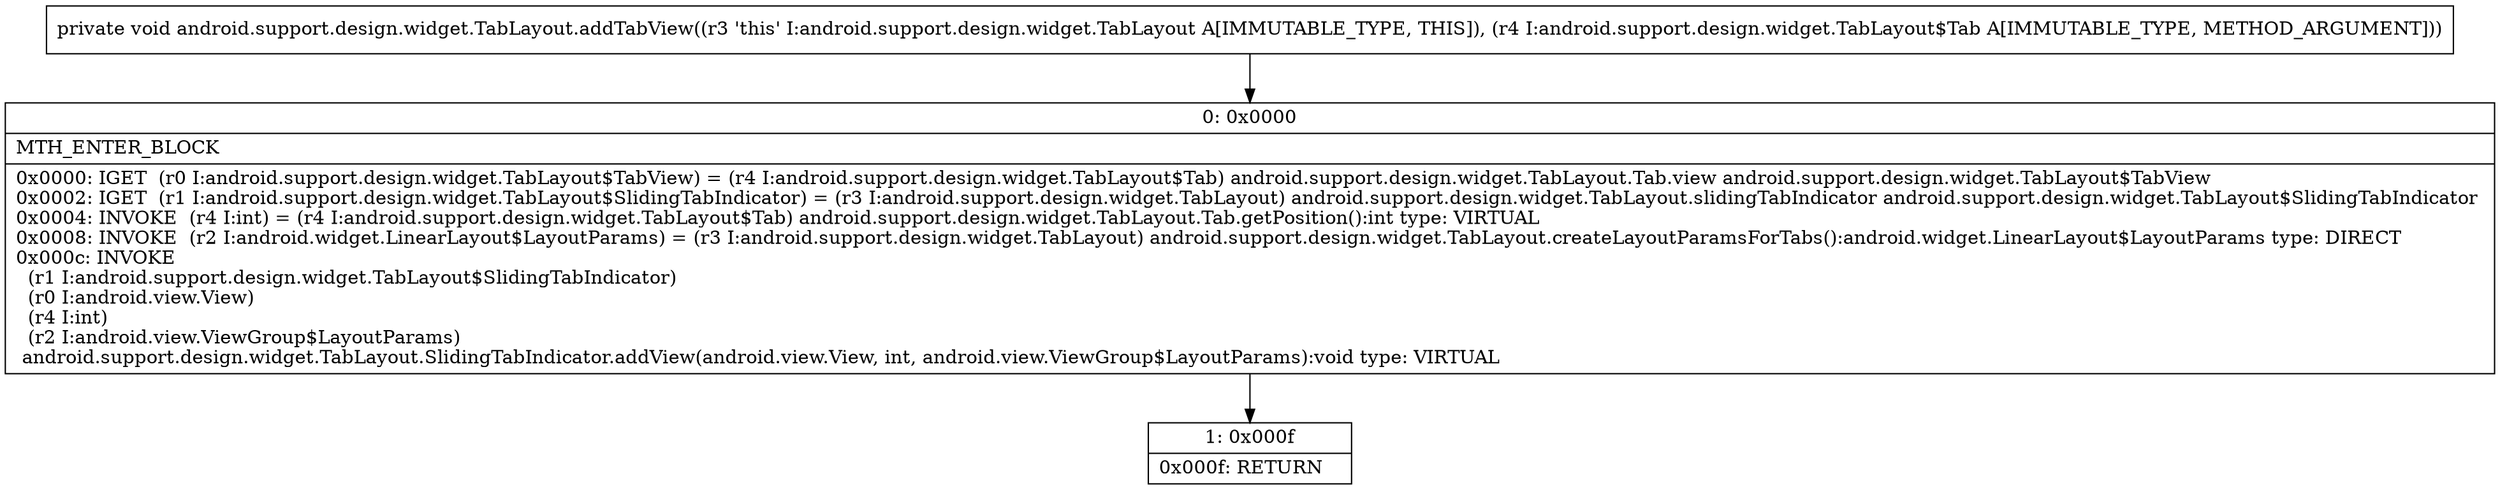 digraph "CFG forandroid.support.design.widget.TabLayout.addTabView(Landroid\/support\/design\/widget\/TabLayout$Tab;)V" {
Node_0 [shape=record,label="{0\:\ 0x0000|MTH_ENTER_BLOCK\l|0x0000: IGET  (r0 I:android.support.design.widget.TabLayout$TabView) = (r4 I:android.support.design.widget.TabLayout$Tab) android.support.design.widget.TabLayout.Tab.view android.support.design.widget.TabLayout$TabView \l0x0002: IGET  (r1 I:android.support.design.widget.TabLayout$SlidingTabIndicator) = (r3 I:android.support.design.widget.TabLayout) android.support.design.widget.TabLayout.slidingTabIndicator android.support.design.widget.TabLayout$SlidingTabIndicator \l0x0004: INVOKE  (r4 I:int) = (r4 I:android.support.design.widget.TabLayout$Tab) android.support.design.widget.TabLayout.Tab.getPosition():int type: VIRTUAL \l0x0008: INVOKE  (r2 I:android.widget.LinearLayout$LayoutParams) = (r3 I:android.support.design.widget.TabLayout) android.support.design.widget.TabLayout.createLayoutParamsForTabs():android.widget.LinearLayout$LayoutParams type: DIRECT \l0x000c: INVOKE  \l  (r1 I:android.support.design.widget.TabLayout$SlidingTabIndicator)\l  (r0 I:android.view.View)\l  (r4 I:int)\l  (r2 I:android.view.ViewGroup$LayoutParams)\l android.support.design.widget.TabLayout.SlidingTabIndicator.addView(android.view.View, int, android.view.ViewGroup$LayoutParams):void type: VIRTUAL \l}"];
Node_1 [shape=record,label="{1\:\ 0x000f|0x000f: RETURN   \l}"];
MethodNode[shape=record,label="{private void android.support.design.widget.TabLayout.addTabView((r3 'this' I:android.support.design.widget.TabLayout A[IMMUTABLE_TYPE, THIS]), (r4 I:android.support.design.widget.TabLayout$Tab A[IMMUTABLE_TYPE, METHOD_ARGUMENT])) }"];
MethodNode -> Node_0;
Node_0 -> Node_1;
}

